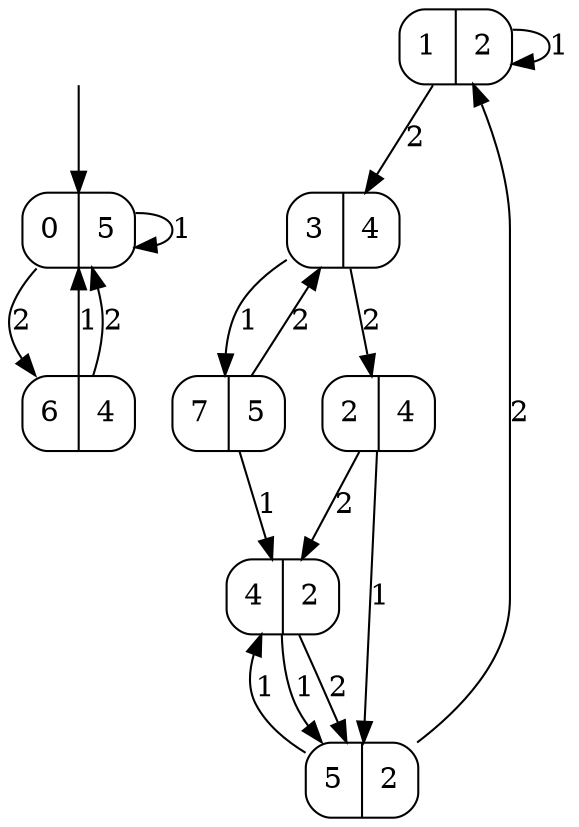 digraph moore_size_8_inputs_2_output5_2 {
0 [label="0|5", shape=record, style=rounded];
1 [label="1|2", shape=record, style=rounded];
2 [label="2|4", shape=record, style=rounded];
3 [label="3|4", shape=record, style=rounded];
4 [label="4|2", shape=record, style=rounded];
5 [label="5|2", shape=record, style=rounded];
6 [label="6|4", shape=record, style=rounded];
7 [label="7|5", shape=record, style=rounded];
0 -> 0  [label=1];
0 -> 6  [label=2];
1 -> 1  [label=1];
1 -> 3  [label=2];
2 -> 5  [label=1];
2 -> 4  [label=2];
3 -> 7  [label=1];
3 -> 2  [label=2];
4 -> 5  [label=1];
4 -> 5  [label=2];
5 -> 4  [label=1];
5 -> 1  [label=2];
6 -> 0  [label=1];
6 -> 0  [label=2];
7 -> 4  [label=1];
7 -> 3  [label=2];
__start0 [label="", shape=none];
__start0 -> 0  [label=""];
}
